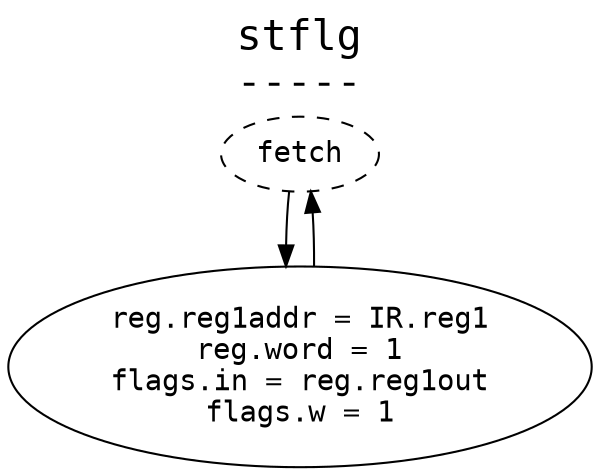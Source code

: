 digraph stflg {
	label="stflg\n-----\n";
	labelloc="t";
	fontsize=20;
	fontname="mono";

	node [shape=oval, fontname="mono"];
	fetch [style=dashed];
	Store [label="reg.reg1addr = IR.reg1\nreg.word = 1\nflags.in = reg.reg1out\nflags.w = 1\n"];


	fetch -> Store;
	Store -> fetch;
}
